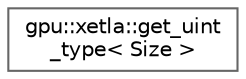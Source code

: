 digraph "Graphical Class Hierarchy"
{
 // LATEX_PDF_SIZE
  bgcolor="transparent";
  edge [fontname=Helvetica,fontsize=10,labelfontname=Helvetica,labelfontsize=10];
  node [fontname=Helvetica,fontsize=10,shape=box,height=0.2,width=0.4];
  rankdir="LR";
  Node0 [id="Node000000",label="gpu::xetla::get_uint\l_type\< Size \>",height=0.2,width=0.4,color="grey40", fillcolor="white", style="filled",URL="$structgpu_1_1xetla_1_1get__uint__type.html",tooltip="Get the unit representation based on Size."];
}
